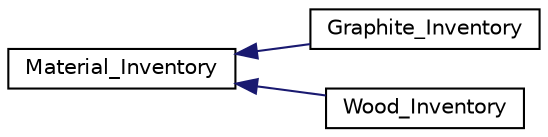 digraph "Graphical Class Hierarchy"
{
 // LATEX_PDF_SIZE
  edge [fontname="Helvetica",fontsize="10",labelfontname="Helvetica",labelfontsize="10"];
  node [fontname="Helvetica",fontsize="10",shape=record];
  rankdir="LR";
  Node0 [label="Material_Inventory",height=0.2,width=0.4,color="black", fillcolor="white", style="filled",URL="$classMaterial__Inventory.html",tooltip="The Material_Inventory class superclass of other material classes."];
  Node0 -> Node1 [dir="back",color="midnightblue",fontsize="10",style="solid",fontname="Helvetica"];
  Node1 [label="Graphite_Inventory",height=0.2,width=0.4,color="black", fillcolor="white", style="filled",URL="$classGraphite__Inventory.html",tooltip=" "];
  Node0 -> Node2 [dir="back",color="midnightblue",fontsize="10",style="solid",fontname="Helvetica"];
  Node2 [label="Wood_Inventory",height=0.2,width=0.4,color="black", fillcolor="white", style="filled",URL="$classWood__Inventory.html",tooltip=" "];
}
